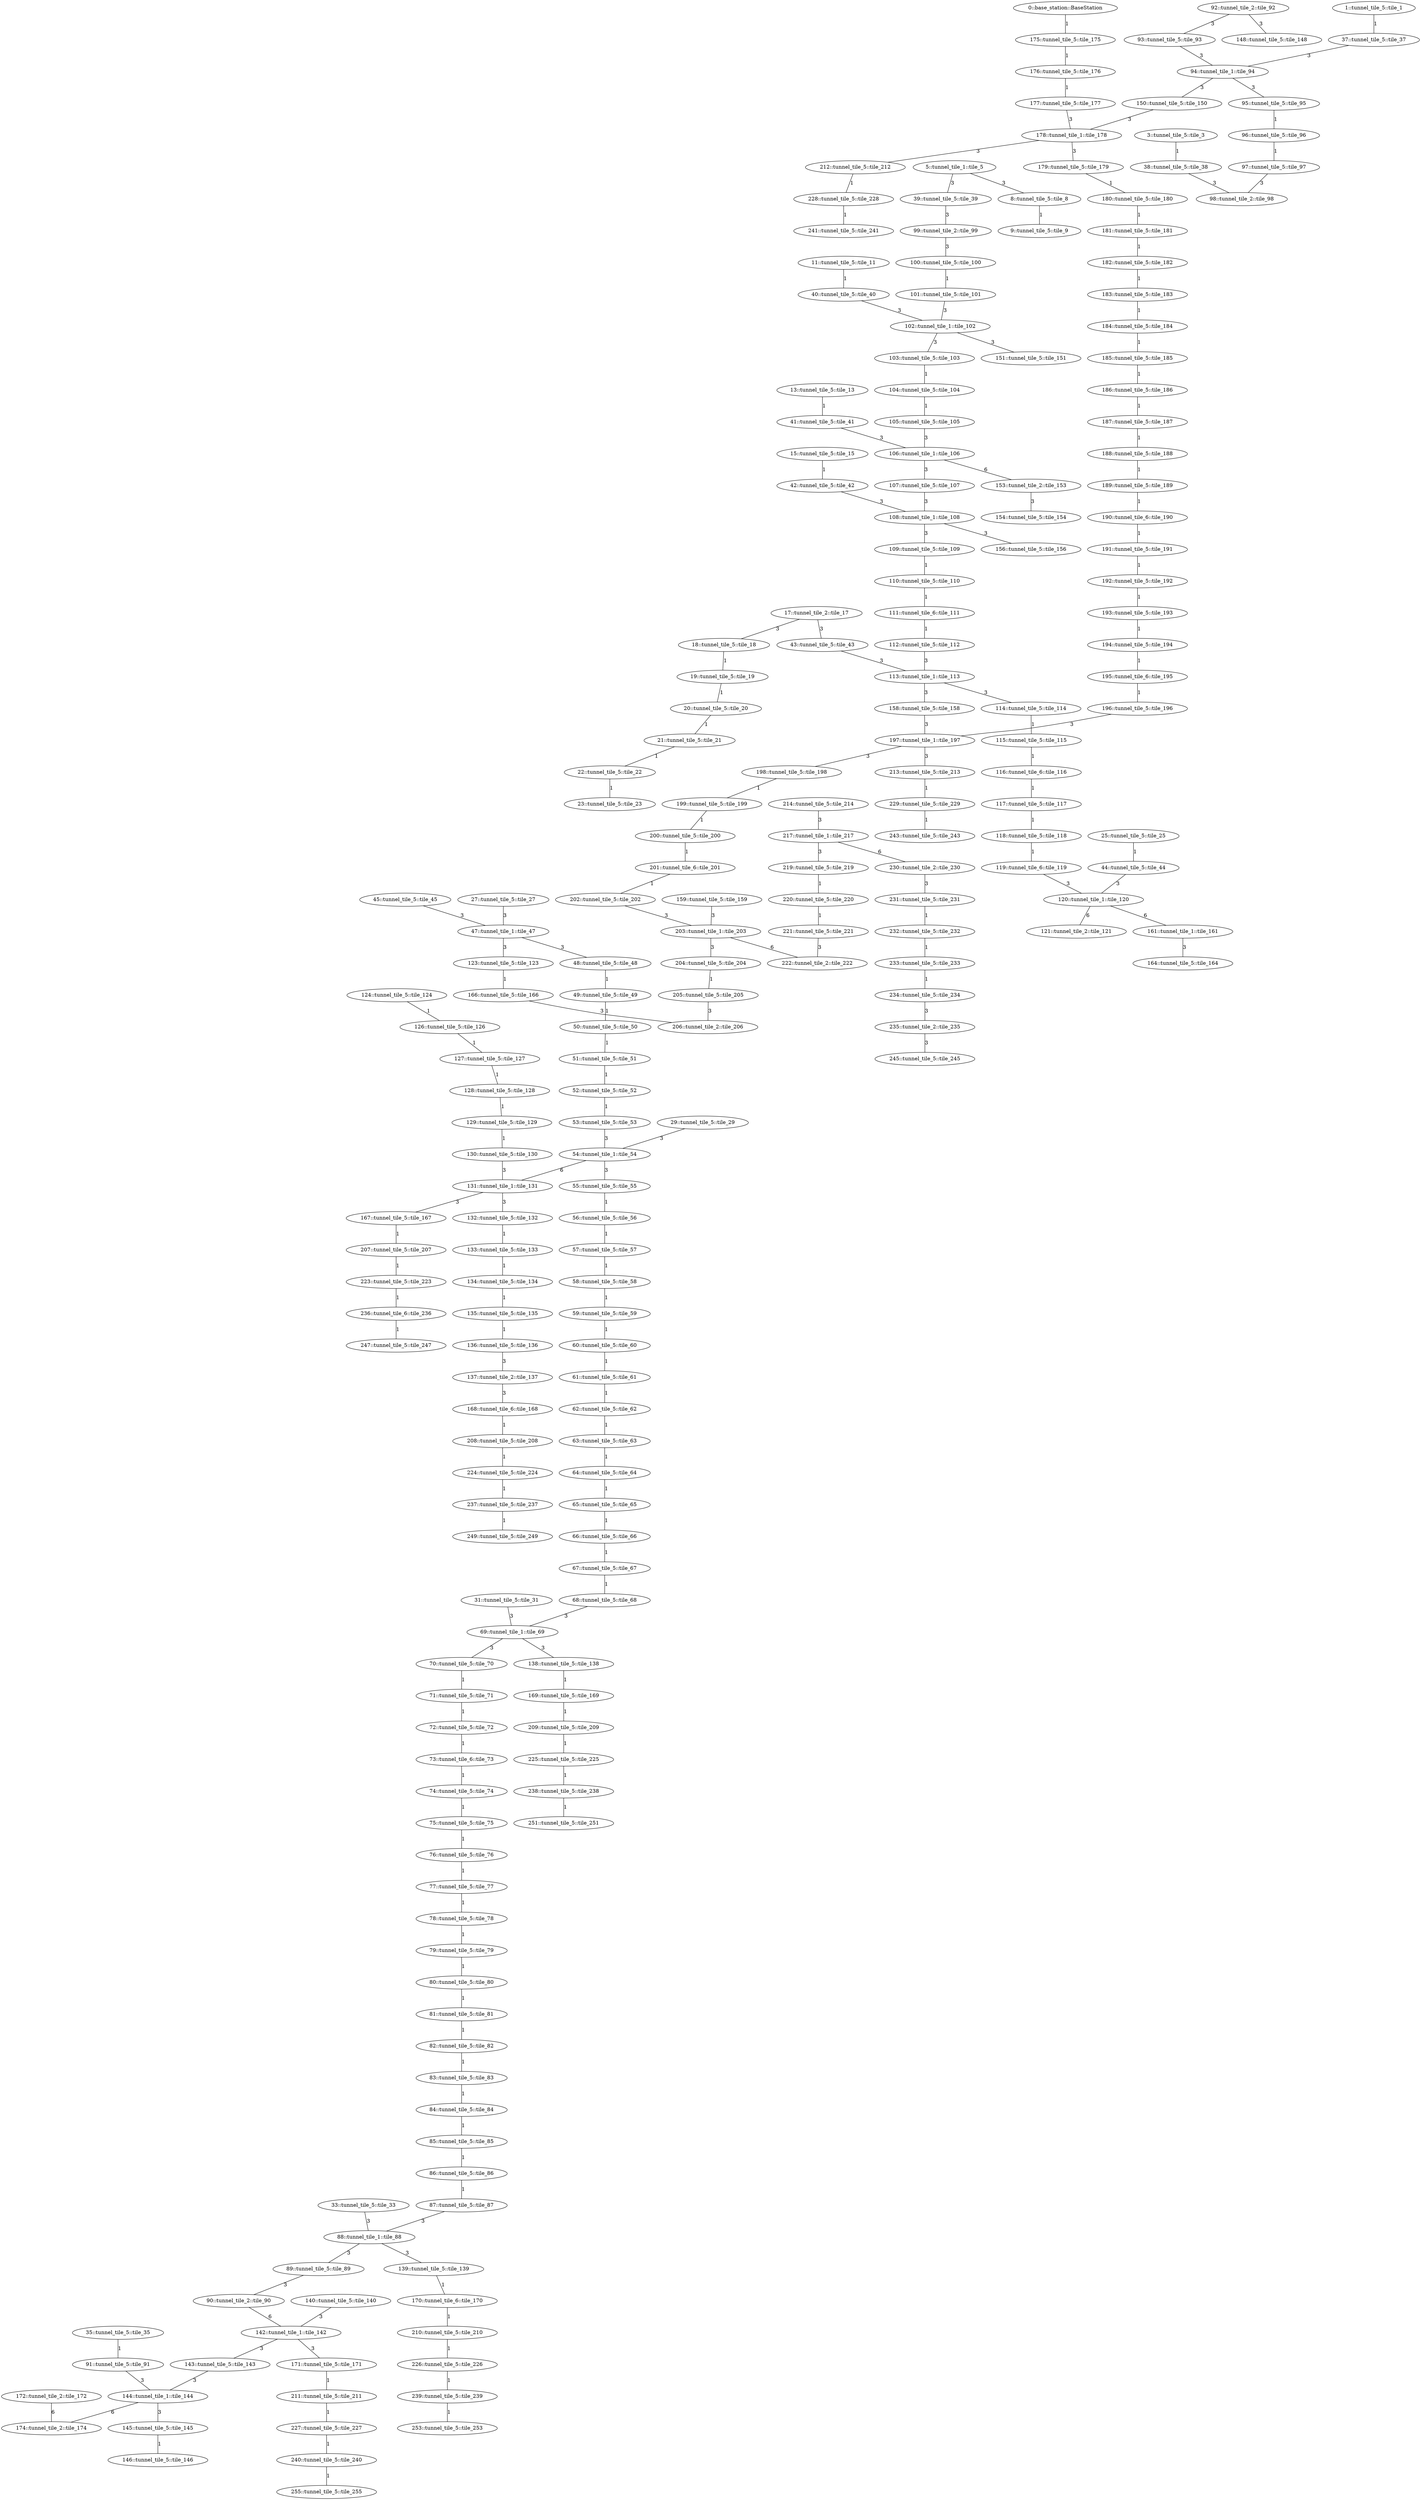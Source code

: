 /* Visibility graph for 04/tunnel_circuit_04.tsv */
/* Generated with the tile_tsv.py script: */
/*   tile_tsv.py 04/tunnel_circuit_04.tsv -\-graph-file 04/tunnel_circuit_04.dot -\-world-file 04/tunnel_circuit_04.sdf -\-world-name tunnel_circuit_04 -\-y0 80 */

graph {
  /* ==== Vertices ==== */

  /* Base station / Staging area */
  0   [label="0::base_station::BaseStation"];

  1   [label="1::tunnel_tile_5::tile_1"];
  3   [label="3::tunnel_tile_5::tile_3"];
  5   [label="5::tunnel_tile_1::tile_5"];
  8   [label="8::tunnel_tile_5::tile_8"];
  9   [label="9::tunnel_tile_5::tile_9"];
  11  [label="11::tunnel_tile_5::tile_11"];
  13  [label="13::tunnel_tile_5::tile_13"];
  15  [label="15::tunnel_tile_5::tile_15"];
  17  [label="17::tunnel_tile_2::tile_17"];
  18  [label="18::tunnel_tile_5::tile_18"];
  19  [label="19::tunnel_tile_5::tile_19"];
  20  [label="20::tunnel_tile_5::tile_20"];
  21  [label="21::tunnel_tile_5::tile_21"];
  22  [label="22::tunnel_tile_5::tile_22"];
  23  [label="23::tunnel_tile_5::tile_23"];
  25  [label="25::tunnel_tile_5::tile_25"];
  27  [label="27::tunnel_tile_5::tile_27"];
  29  [label="29::tunnel_tile_5::tile_29"];
  31  [label="31::tunnel_tile_5::tile_31"];
  33  [label="33::tunnel_tile_5::tile_33"];
  35  [label="35::tunnel_tile_5::tile_35"];
  37  [label="37::tunnel_tile_5::tile_37"];
  38  [label="38::tunnel_tile_5::tile_38"];
  39  [label="39::tunnel_tile_5::tile_39"];
  40  [label="40::tunnel_tile_5::tile_40"];
  41  [label="41::tunnel_tile_5::tile_41"];
  42  [label="42::tunnel_tile_5::tile_42"];
  43  [label="43::tunnel_tile_5::tile_43"];
  44  [label="44::tunnel_tile_5::tile_44"];
  45  [label="45::tunnel_tile_5::tile_45"];
  47  [label="47::tunnel_tile_1::tile_47"];
  48  [label="48::tunnel_tile_5::tile_48"];
  49  [label="49::tunnel_tile_5::tile_49"];
  50  [label="50::tunnel_tile_5::tile_50"];
  51  [label="51::tunnel_tile_5::tile_51"];
  52  [label="52::tunnel_tile_5::tile_52"];
  53  [label="53::tunnel_tile_5::tile_53"];
  54  [label="54::tunnel_tile_1::tile_54"];
  55  [label="55::tunnel_tile_5::tile_55"];
  56  [label="56::tunnel_tile_5::tile_56"];
  57  [label="57::tunnel_tile_5::tile_57"];
  58  [label="58::tunnel_tile_5::tile_58"];
  59  [label="59::tunnel_tile_5::tile_59"];
  60  [label="60::tunnel_tile_5::tile_60"];
  61  [label="61::tunnel_tile_5::tile_61"];
  62  [label="62::tunnel_tile_5::tile_62"];
  63  [label="63::tunnel_tile_5::tile_63"];
  64  [label="64::tunnel_tile_5::tile_64"];
  65  [label="65::tunnel_tile_5::tile_65"];
  66  [label="66::tunnel_tile_5::tile_66"];
  67  [label="67::tunnel_tile_5::tile_67"];
  68  [label="68::tunnel_tile_5::tile_68"];
  69  [label="69::tunnel_tile_1::tile_69"];
  70  [label="70::tunnel_tile_5::tile_70"];
  71  [label="71::tunnel_tile_5::tile_71"];
  72  [label="72::tunnel_tile_5::tile_72"];
  73  [label="73::tunnel_tile_6::tile_73"];
  74  [label="74::tunnel_tile_5::tile_74"];
  75  [label="75::tunnel_tile_5::tile_75"];
  76  [label="76::tunnel_tile_5::tile_76"];
  77  [label="77::tunnel_tile_5::tile_77"];
  78  [label="78::tunnel_tile_5::tile_78"];
  79  [label="79::tunnel_tile_5::tile_79"];
  80  [label="80::tunnel_tile_5::tile_80"];
  81  [label="81::tunnel_tile_5::tile_81"];
  82  [label="82::tunnel_tile_5::tile_82"];
  83  [label="83::tunnel_tile_5::tile_83"];
  84  [label="84::tunnel_tile_5::tile_84"];
  85  [label="85::tunnel_tile_5::tile_85"];
  86  [label="86::tunnel_tile_5::tile_86"];
  87  [label="87::tunnel_tile_5::tile_87"];
  88  [label="88::tunnel_tile_1::tile_88"];
  89  [label="89::tunnel_tile_5::tile_89"];
  90  [label="90::tunnel_tile_2::tile_90"];
  91  [label="91::tunnel_tile_5::tile_91"];
  92  [label="92::tunnel_tile_2::tile_92"];
  93  [label="93::tunnel_tile_5::tile_93"];
  94  [label="94::tunnel_tile_1::tile_94"];
  95  [label="95::tunnel_tile_5::tile_95"];
  96  [label="96::tunnel_tile_5::tile_96"];
  97  [label="97::tunnel_tile_5::tile_97"];
  98  [label="98::tunnel_tile_2::tile_98"];
  99  [label="99::tunnel_tile_2::tile_99"];
  100 [label="100::tunnel_tile_5::tile_100"];
  101 [label="101::tunnel_tile_5::tile_101"];
  102 [label="102::tunnel_tile_1::tile_102"];
  103 [label="103::tunnel_tile_5::tile_103"];
  104 [label="104::tunnel_tile_5::tile_104"];
  105 [label="105::tunnel_tile_5::tile_105"];
  106 [label="106::tunnel_tile_1::tile_106"];
  107 [label="107::tunnel_tile_5::tile_107"];
  108 [label="108::tunnel_tile_1::tile_108"];
  109 [label="109::tunnel_tile_5::tile_109"];
  110 [label="110::tunnel_tile_5::tile_110"];
  111 [label="111::tunnel_tile_6::tile_111"];
  112 [label="112::tunnel_tile_5::tile_112"];
  113 [label="113::tunnel_tile_1::tile_113"];
  114 [label="114::tunnel_tile_5::tile_114"];
  115 [label="115::tunnel_tile_5::tile_115"];
  116 [label="116::tunnel_tile_6::tile_116"];
  117 [label="117::tunnel_tile_5::tile_117"];
  118 [label="118::tunnel_tile_5::tile_118"];
  119 [label="119::tunnel_tile_6::tile_119"];
  120 [label="120::tunnel_tile_1::tile_120"];
  121 [label="121::tunnel_tile_2::tile_121"];
  123 [label="123::tunnel_tile_5::tile_123"];
  124 [label="124::tunnel_tile_5::tile_124"];
  126 [label="126::tunnel_tile_5::tile_126"];
  127 [label="127::tunnel_tile_5::tile_127"];
  128 [label="128::tunnel_tile_5::tile_128"];
  129 [label="129::tunnel_tile_5::tile_129"];
  130 [label="130::tunnel_tile_5::tile_130"];
  131 [label="131::tunnel_tile_1::tile_131"];
  132 [label="132::tunnel_tile_5::tile_132"];
  133 [label="133::tunnel_tile_5::tile_133"];
  134 [label="134::tunnel_tile_5::tile_134"];
  135 [label="135::tunnel_tile_5::tile_135"];
  136 [label="136::tunnel_tile_5::tile_136"];
  137 [label="137::tunnel_tile_2::tile_137"];
  138 [label="138::tunnel_tile_5::tile_138"];
  139 [label="139::tunnel_tile_5::tile_139"];
  140 [label="140::tunnel_tile_5::tile_140"];
  142 [label="142::tunnel_tile_1::tile_142"];
  143 [label="143::tunnel_tile_5::tile_143"];
  144 [label="144::tunnel_tile_1::tile_144"];
  145 [label="145::tunnel_tile_5::tile_145"];
  146 [label="146::tunnel_tile_5::tile_146"];
  148 [label="148::tunnel_tile_5::tile_148"];
  150 [label="150::tunnel_tile_5::tile_150"];
  151 [label="151::tunnel_tile_5::tile_151"];
  153 [label="153::tunnel_tile_2::tile_153"];
  154 [label="154::tunnel_tile_5::tile_154"];
  156 [label="156::tunnel_tile_5::tile_156"];
  158 [label="158::tunnel_tile_5::tile_158"];
  159 [label="159::tunnel_tile_5::tile_159"];
  161 [label="161::tunnel_tile_1::tile_161"];
  164 [label="164::tunnel_tile_5::tile_164"];
  166 [label="166::tunnel_tile_5::tile_166"];
  167 [label="167::tunnel_tile_5::tile_167"];
  168 [label="168::tunnel_tile_6::tile_168"];
  169 [label="169::tunnel_tile_5::tile_169"];
  170 [label="170::tunnel_tile_6::tile_170"];
  171 [label="171::tunnel_tile_5::tile_171"];
  172 [label="172::tunnel_tile_2::tile_172"];
  174 [label="174::tunnel_tile_2::tile_174"];
  175 [label="175::tunnel_tile_5::tile_175"];
  176 [label="176::tunnel_tile_5::tile_176"];
  177 [label="177::tunnel_tile_5::tile_177"];
  178 [label="178::tunnel_tile_1::tile_178"];
  179 [label="179::tunnel_tile_5::tile_179"];
  180 [label="180::tunnel_tile_5::tile_180"];
  181 [label="181::tunnel_tile_5::tile_181"];
  182 [label="182::tunnel_tile_5::tile_182"];
  183 [label="183::tunnel_tile_5::tile_183"];
  184 [label="184::tunnel_tile_5::tile_184"];
  185 [label="185::tunnel_tile_5::tile_185"];
  186 [label="186::tunnel_tile_5::tile_186"];
  187 [label="187::tunnel_tile_5::tile_187"];
  188 [label="188::tunnel_tile_5::tile_188"];
  189 [label="189::tunnel_tile_5::tile_189"];
  190 [label="190::tunnel_tile_6::tile_190"];
  191 [label="191::tunnel_tile_5::tile_191"];
  192 [label="192::tunnel_tile_5::tile_192"];
  193 [label="193::tunnel_tile_5::tile_193"];
  194 [label="194::tunnel_tile_5::tile_194"];
  195 [label="195::tunnel_tile_6::tile_195"];
  196 [label="196::tunnel_tile_5::tile_196"];
  197 [label="197::tunnel_tile_1::tile_197"];
  198 [label="198::tunnel_tile_5::tile_198"];
  199 [label="199::tunnel_tile_5::tile_199"];
  200 [label="200::tunnel_tile_5::tile_200"];
  201 [label="201::tunnel_tile_6::tile_201"];
  202 [label="202::tunnel_tile_5::tile_202"];
  203 [label="203::tunnel_tile_1::tile_203"];
  204 [label="204::tunnel_tile_5::tile_204"];
  205 [label="205::tunnel_tile_5::tile_205"];
  206 [label="206::tunnel_tile_2::tile_206"];
  207 [label="207::tunnel_tile_5::tile_207"];
  208 [label="208::tunnel_tile_5::tile_208"];
  209 [label="209::tunnel_tile_5::tile_209"];
  210 [label="210::tunnel_tile_5::tile_210"];
  211 [label="211::tunnel_tile_5::tile_211"];
  212 [label="212::tunnel_tile_5::tile_212"];
  213 [label="213::tunnel_tile_5::tile_213"];
  214 [label="214::tunnel_tile_5::tile_214"];
  217 [label="217::tunnel_tile_1::tile_217"];
  219 [label="219::tunnel_tile_5::tile_219"];
  220 [label="220::tunnel_tile_5::tile_220"];
  221 [label="221::tunnel_tile_5::tile_221"];
  222 [label="222::tunnel_tile_2::tile_222"];
  223 [label="223::tunnel_tile_5::tile_223"];
  224 [label="224::tunnel_tile_5::tile_224"];
  225 [label="225::tunnel_tile_5::tile_225"];
  226 [label="226::tunnel_tile_5::tile_226"];
  227 [label="227::tunnel_tile_5::tile_227"];
  228 [label="228::tunnel_tile_5::tile_228"];
  229 [label="229::tunnel_tile_5::tile_229"];
  230 [label="230::tunnel_tile_2::tile_230"];
  231 [label="231::tunnel_tile_5::tile_231"];
  232 [label="232::tunnel_tile_5::tile_232"];
  233 [label="233::tunnel_tile_5::tile_233"];
  234 [label="234::tunnel_tile_5::tile_234"];
  235 [label="235::tunnel_tile_2::tile_235"];
  236 [label="236::tunnel_tile_6::tile_236"];
  237 [label="237::tunnel_tile_5::tile_237"];
  238 [label="238::tunnel_tile_5::tile_238"];
  239 [label="239::tunnel_tile_5::tile_239"];
  240 [label="240::tunnel_tile_5::tile_240"];
  241 [label="241::tunnel_tile_5::tile_241"];
  243 [label="243::tunnel_tile_5::tile_243"];
  245 [label="245::tunnel_tile_5::tile_245"];
  247 [label="247::tunnel_tile_5::tile_247"];
  249 [label="249::tunnel_tile_5::tile_249"];
  251 [label="251::tunnel_tile_5::tile_251"];
  253 [label="253::tunnel_tile_5::tile_253"];
  255 [label="255::tunnel_tile_5::tile_255"];

  /* ==== Edges ==== */

  /* Base station */
  0  -- 175 [label=1];
  1  -- 37  [label=1];
  3  -- 38  [label=1];
  5  -- 8   [label=3];  /* Intersection */
  5  -- 39  [label=3];  /* Intersection */
  8  -- 9   [label=1];
  11 -- 40  [label=1];
  13 -- 41  [label=1];
  15 -- 42  [label=1];
  17 -- 18  [label=3];
  17 -- 43  [label=3];
  18 -- 19  [label=1];
  19 -- 20  [label=1];
  20 -- 21  [label=1];
  21 -- 22  [label=1];
  22 -- 23  [label=1];
  25 -- 44  [label=1];
  27 -- 47  [label=3];
  29 -- 54  [label=3];
  31 -- 69  [label=3];
  33 -- 88  [label=3];
  35 -- 91  [label=1];
  37 -- 94  [label=3];
  38 -- 98  [label=3];
  39 -- 99  [label=3];
  40 -- 102 [label=3];
  41 -- 106 [label=3];
  42 -- 108 [label=3];
  43 -- 113 [label=3];
  44 -- 120 [label=3];
  45 -- 47  [label=3];
  47 -- 48  [label=3];  /* Intersection */
  47 -- 123 [label=3];  /* Intersection */
  48 -- 49  [label=1];
  49 -- 50  [label=1];
  50 -- 51  [label=1];
  51 -- 52  [label=1];
  52 -- 53  [label=1];
  53 -- 54  [label=3];
  54 -- 55  [label=3];  /* Intersection */
  54 -- 131 [label=6];  /* Intersection */
  55 -- 56  [label=1];
  56 -- 57  [label=1];
  57 -- 58  [label=1];
  58 -- 59  [label=1];
  59 -- 60  [label=1];
  60 -- 61  [label=1];
  61 -- 62  [label=1];
  62 -- 63  [label=1];
  63 -- 64  [label=1];
  64 -- 65  [label=1];
  65 -- 66  [label=1];
  66 -- 67  [label=1];
  67 -- 68  [label=1];
  68 -- 69  [label=3];
  69 -- 70  [label=3];  /* Intersection */
  69 -- 138 [label=3];  /* Intersection */
  70 -- 71  [label=1];
  71 -- 72  [label=1];
  72 -- 73  [label=1];
  73 -- 74  [label=1];
  74 -- 75  [label=1];
  75 -- 76  [label=1];
  76 -- 77  [label=1];
  77 -- 78  [label=1];
  78 -- 79  [label=1];
  79 -- 80  [label=1];
  80 -- 81  [label=1];
  81 -- 82  [label=1];
  82 -- 83  [label=1];
  83 -- 84  [label=1];
  84 -- 85  [label=1];
  85 -- 86  [label=1];
  86 -- 87  [label=1];
  87 -- 88  [label=3];
  88 -- 89  [label=3];  /* Intersection */
  88 -- 139 [label=3];  /* Intersection */
  89 -- 90  [label=3];
  90 -- 142 [label=6];
  91 -- 144 [label=3];
  92 -- 93  [label=3];
  92 -- 148 [label=3];
  93 -- 94  [label=3];
  94 -- 95  [label=3];  /* Intersection */
  94 -- 150 [label=3];  /* Intersection */
  95 -- 96  [label=1];
  96 -- 97  [label=1];
  97 -- 98  [label=3];
  99 -- 100 [label=3];
  100 -- 101 [label=1];
  101 -- 102 [label=3];
  102 -- 103 [label=3];  /* Intersection */
  102 -- 151 [label=3];  /* Intersection */
  103 -- 104 [label=1];
  104 -- 105 [label=1];
  105 -- 106 [label=3];
  106 -- 107 [label=3];  /* Intersection */
  106 -- 153 [label=6];  /* Intersection */
  107 -- 108 [label=3];
  108 -- 109 [label=3];  /* Intersection */
  108 -- 156 [label=3];  /* Intersection */
  109 -- 110 [label=1];
  110 -- 111 [label=1];
  111 -- 112 [label=1];
  112 -- 113 [label=3];
  113 -- 114 [label=3];  /* Intersection */
  113 -- 158 [label=3];  /* Intersection */
  114 -- 115 [label=1];
  115 -- 116 [label=1];
  116 -- 117 [label=1];
  117 -- 118 [label=1];
  118 -- 119 [label=1];
  119 -- 120 [label=3];
  120 -- 121 [label=6];  /* Intersection */
  120 -- 161 [label=6];  /* Intersection */
  123 -- 166 [label=1];
  124 -- 126 [label=1];
  126 -- 127 [label=1];
  127 -- 128 [label=1];
  128 -- 129 [label=1];
  129 -- 130 [label=1];
  130 -- 131 [label=3];
  131 -- 132 [label=3];  /* Intersection */
  131 -- 167 [label=3];  /* Intersection */
  132 -- 133 [label=1];
  133 -- 134 [label=1];
  134 -- 135 [label=1];
  135 -- 136 [label=1];
  136 -- 137 [label=3];
  137 -- 168 [label=3];
  138 -- 169 [label=1];
  139 -- 170 [label=1];
  140 -- 142 [label=3];
  142 -- 143 [label=3];  /* Intersection */
  142 -- 171 [label=3];  /* Intersection */
  143 -- 144 [label=3];
  144 -- 145 [label=3];  /* Intersection */
  144 -- 174 [label=6];  /* Intersection */
  145 -- 146 [label=1];
  150 -- 178 [label=3];
  153 -- 154 [label=3];
  158 -- 197 [label=3];
  159 -- 203 [label=3];
  161 -- 164 [label=3];  /* Intersection */
  166 -- 206 [label=3];
  167 -- 207 [label=1];
  168 -- 208 [label=1];
  169 -- 209 [label=1];
  170 -- 210 [label=1];
  171 -- 211 [label=1];
  172 -- 174 [label=6];
  175 -- 176 [label=1];
  176 -- 177 [label=1];
  177 -- 178 [label=3];
  178 -- 179 [label=3];  /* Intersection */
  178 -- 212 [label=3];  /* Intersection */
  179 -- 180 [label=1];
  180 -- 181 [label=1];
  181 -- 182 [label=1];
  182 -- 183 [label=1];
  183 -- 184 [label=1];
  184 -- 185 [label=1];
  185 -- 186 [label=1];
  186 -- 187 [label=1];
  187 -- 188 [label=1];
  188 -- 189 [label=1];
  189 -- 190 [label=1];
  190 -- 191 [label=1];
  191 -- 192 [label=1];
  192 -- 193 [label=1];
  193 -- 194 [label=1];
  194 -- 195 [label=1];
  195 -- 196 [label=1];
  196 -- 197 [label=3];
  197 -- 198 [label=3];  /* Intersection */
  197 -- 213 [label=3];  /* Intersection */
  198 -- 199 [label=1];
  199 -- 200 [label=1];
  200 -- 201 [label=1];
  201 -- 202 [label=1];
  202 -- 203 [label=3];
  203 -- 204 [label=3];  /* Intersection */
  203 -- 222 [label=6];  /* Intersection */
  204 -- 205 [label=1];
  205 -- 206 [label=3];
  207 -- 223 [label=1];
  208 -- 224 [label=1];
  209 -- 225 [label=1];
  210 -- 226 [label=1];
  211 -- 227 [label=1];
  212 -- 228 [label=1];
  213 -- 229 [label=1];
  214 -- 217 [label=3];
  217 -- 219 [label=3];  /* Intersection */
  217 -- 230 [label=6];  /* Intersection */
  219 -- 220 [label=1];
  220 -- 221 [label=1];
  221 -- 222 [label=3];
  223 -- 236 [label=1];
  224 -- 237 [label=1];
  225 -- 238 [label=1];
  226 -- 239 [label=1];
  227 -- 240 [label=1];
  228 -- 241 [label=1];
  229 -- 243 [label=1];
  230 -- 231 [label=3];
  231 -- 232 [label=1];
  232 -- 233 [label=1];
  233 -- 234 [label=1];
  234 -- 235 [label=3];
  235 -- 245 [label=3];
  236 -- 247 [label=1];
  237 -- 249 [label=1];
  238 -- 251 [label=1];
  239 -- 253 [label=1];
  240 -- 255 [label=1];
}
